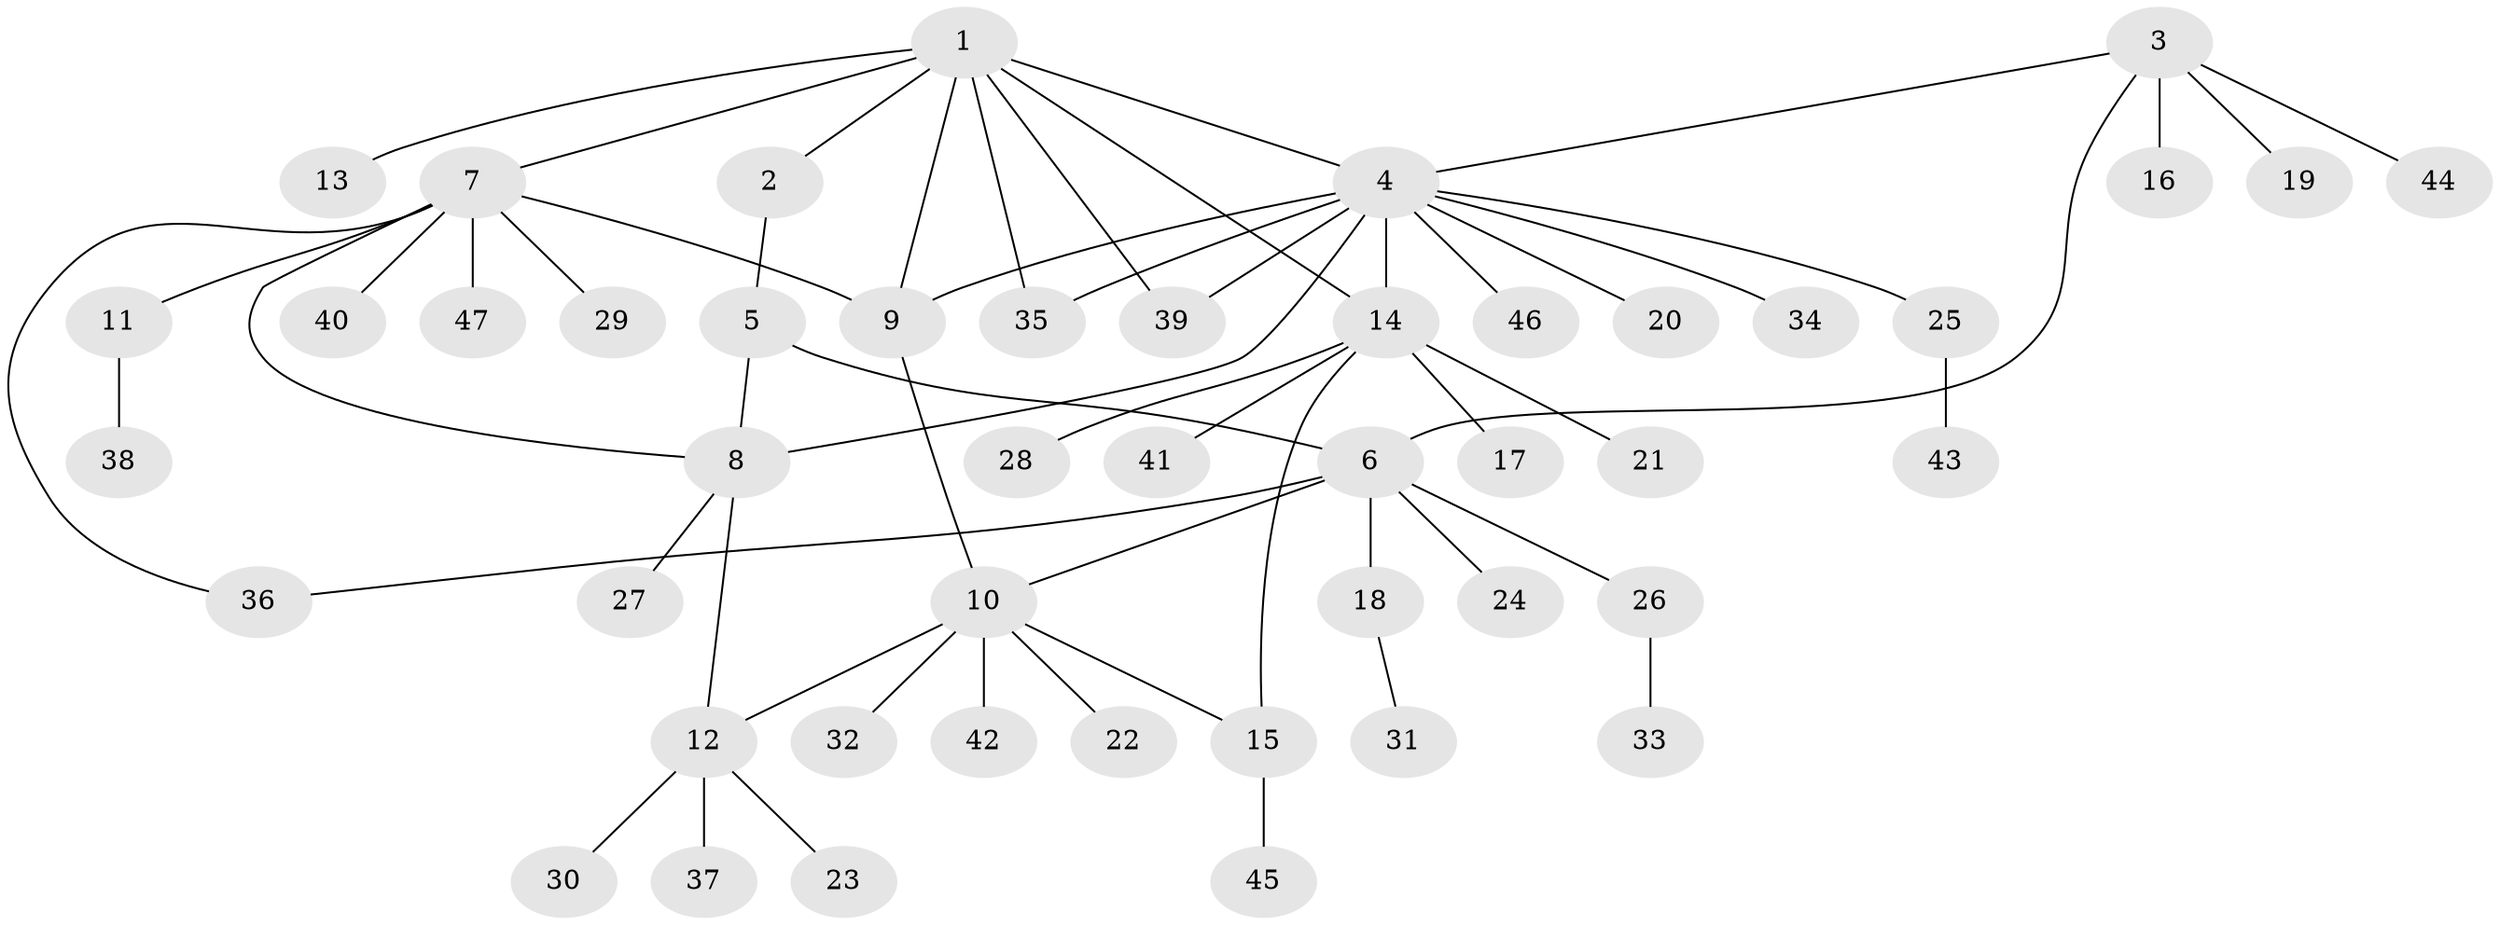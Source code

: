 // Generated by graph-tools (version 1.1) at 2025/54/03/09/25 04:54:17]
// undirected, 47 vertices, 58 edges
graph export_dot {
graph [start="1"]
  node [color=gray90,style=filled];
  1;
  2;
  3;
  4;
  5;
  6;
  7;
  8;
  9;
  10;
  11;
  12;
  13;
  14;
  15;
  16;
  17;
  18;
  19;
  20;
  21;
  22;
  23;
  24;
  25;
  26;
  27;
  28;
  29;
  30;
  31;
  32;
  33;
  34;
  35;
  36;
  37;
  38;
  39;
  40;
  41;
  42;
  43;
  44;
  45;
  46;
  47;
  1 -- 2;
  1 -- 4;
  1 -- 7;
  1 -- 9;
  1 -- 13;
  1 -- 14;
  1 -- 35;
  1 -- 39;
  2 -- 5;
  3 -- 4;
  3 -- 6;
  3 -- 16;
  3 -- 19;
  3 -- 44;
  4 -- 8;
  4 -- 9;
  4 -- 14;
  4 -- 20;
  4 -- 25;
  4 -- 34;
  4 -- 35;
  4 -- 39;
  4 -- 46;
  5 -- 6;
  5 -- 8;
  6 -- 10;
  6 -- 18;
  6 -- 24;
  6 -- 26;
  6 -- 36;
  7 -- 8;
  7 -- 9;
  7 -- 11;
  7 -- 29;
  7 -- 36;
  7 -- 40;
  7 -- 47;
  8 -- 12;
  8 -- 27;
  9 -- 10;
  10 -- 12;
  10 -- 15;
  10 -- 22;
  10 -- 32;
  10 -- 42;
  11 -- 38;
  12 -- 23;
  12 -- 30;
  12 -- 37;
  14 -- 15;
  14 -- 17;
  14 -- 21;
  14 -- 28;
  14 -- 41;
  15 -- 45;
  18 -- 31;
  25 -- 43;
  26 -- 33;
}
